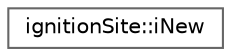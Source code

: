 digraph "Graphical Class Hierarchy"
{
 // LATEX_PDF_SIZE
  bgcolor="transparent";
  edge [fontname=Helvetica,fontsize=10,labelfontname=Helvetica,labelfontsize=10];
  node [fontname=Helvetica,fontsize=10,shape=box,height=0.2,width=0.4];
  rankdir="LR";
  Node0 [id="Node000000",label="ignitionSite::iNew",height=0.2,width=0.4,color="grey40", fillcolor="white", style="filled",URL="$classFoam_1_1ignitionSite_1_1iNew.html",tooltip=" "];
}
